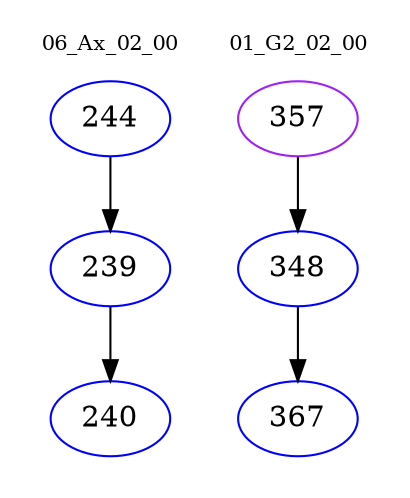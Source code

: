 digraph{
subgraph cluster_0 {
color = white
label = "06_Ax_02_00";
fontsize=10;
T0_244 [label="244", color="blue"]
T0_244 -> T0_239 [color="black"]
T0_239 [label="239", color="blue"]
T0_239 -> T0_240 [color="black"]
T0_240 [label="240", color="blue"]
}
subgraph cluster_1 {
color = white
label = "01_G2_02_00";
fontsize=10;
T1_357 [label="357", color="purple"]
T1_357 -> T1_348 [color="black"]
T1_348 [label="348", color="blue"]
T1_348 -> T1_367 [color="black"]
T1_367 [label="367", color="blue"]
}
}

